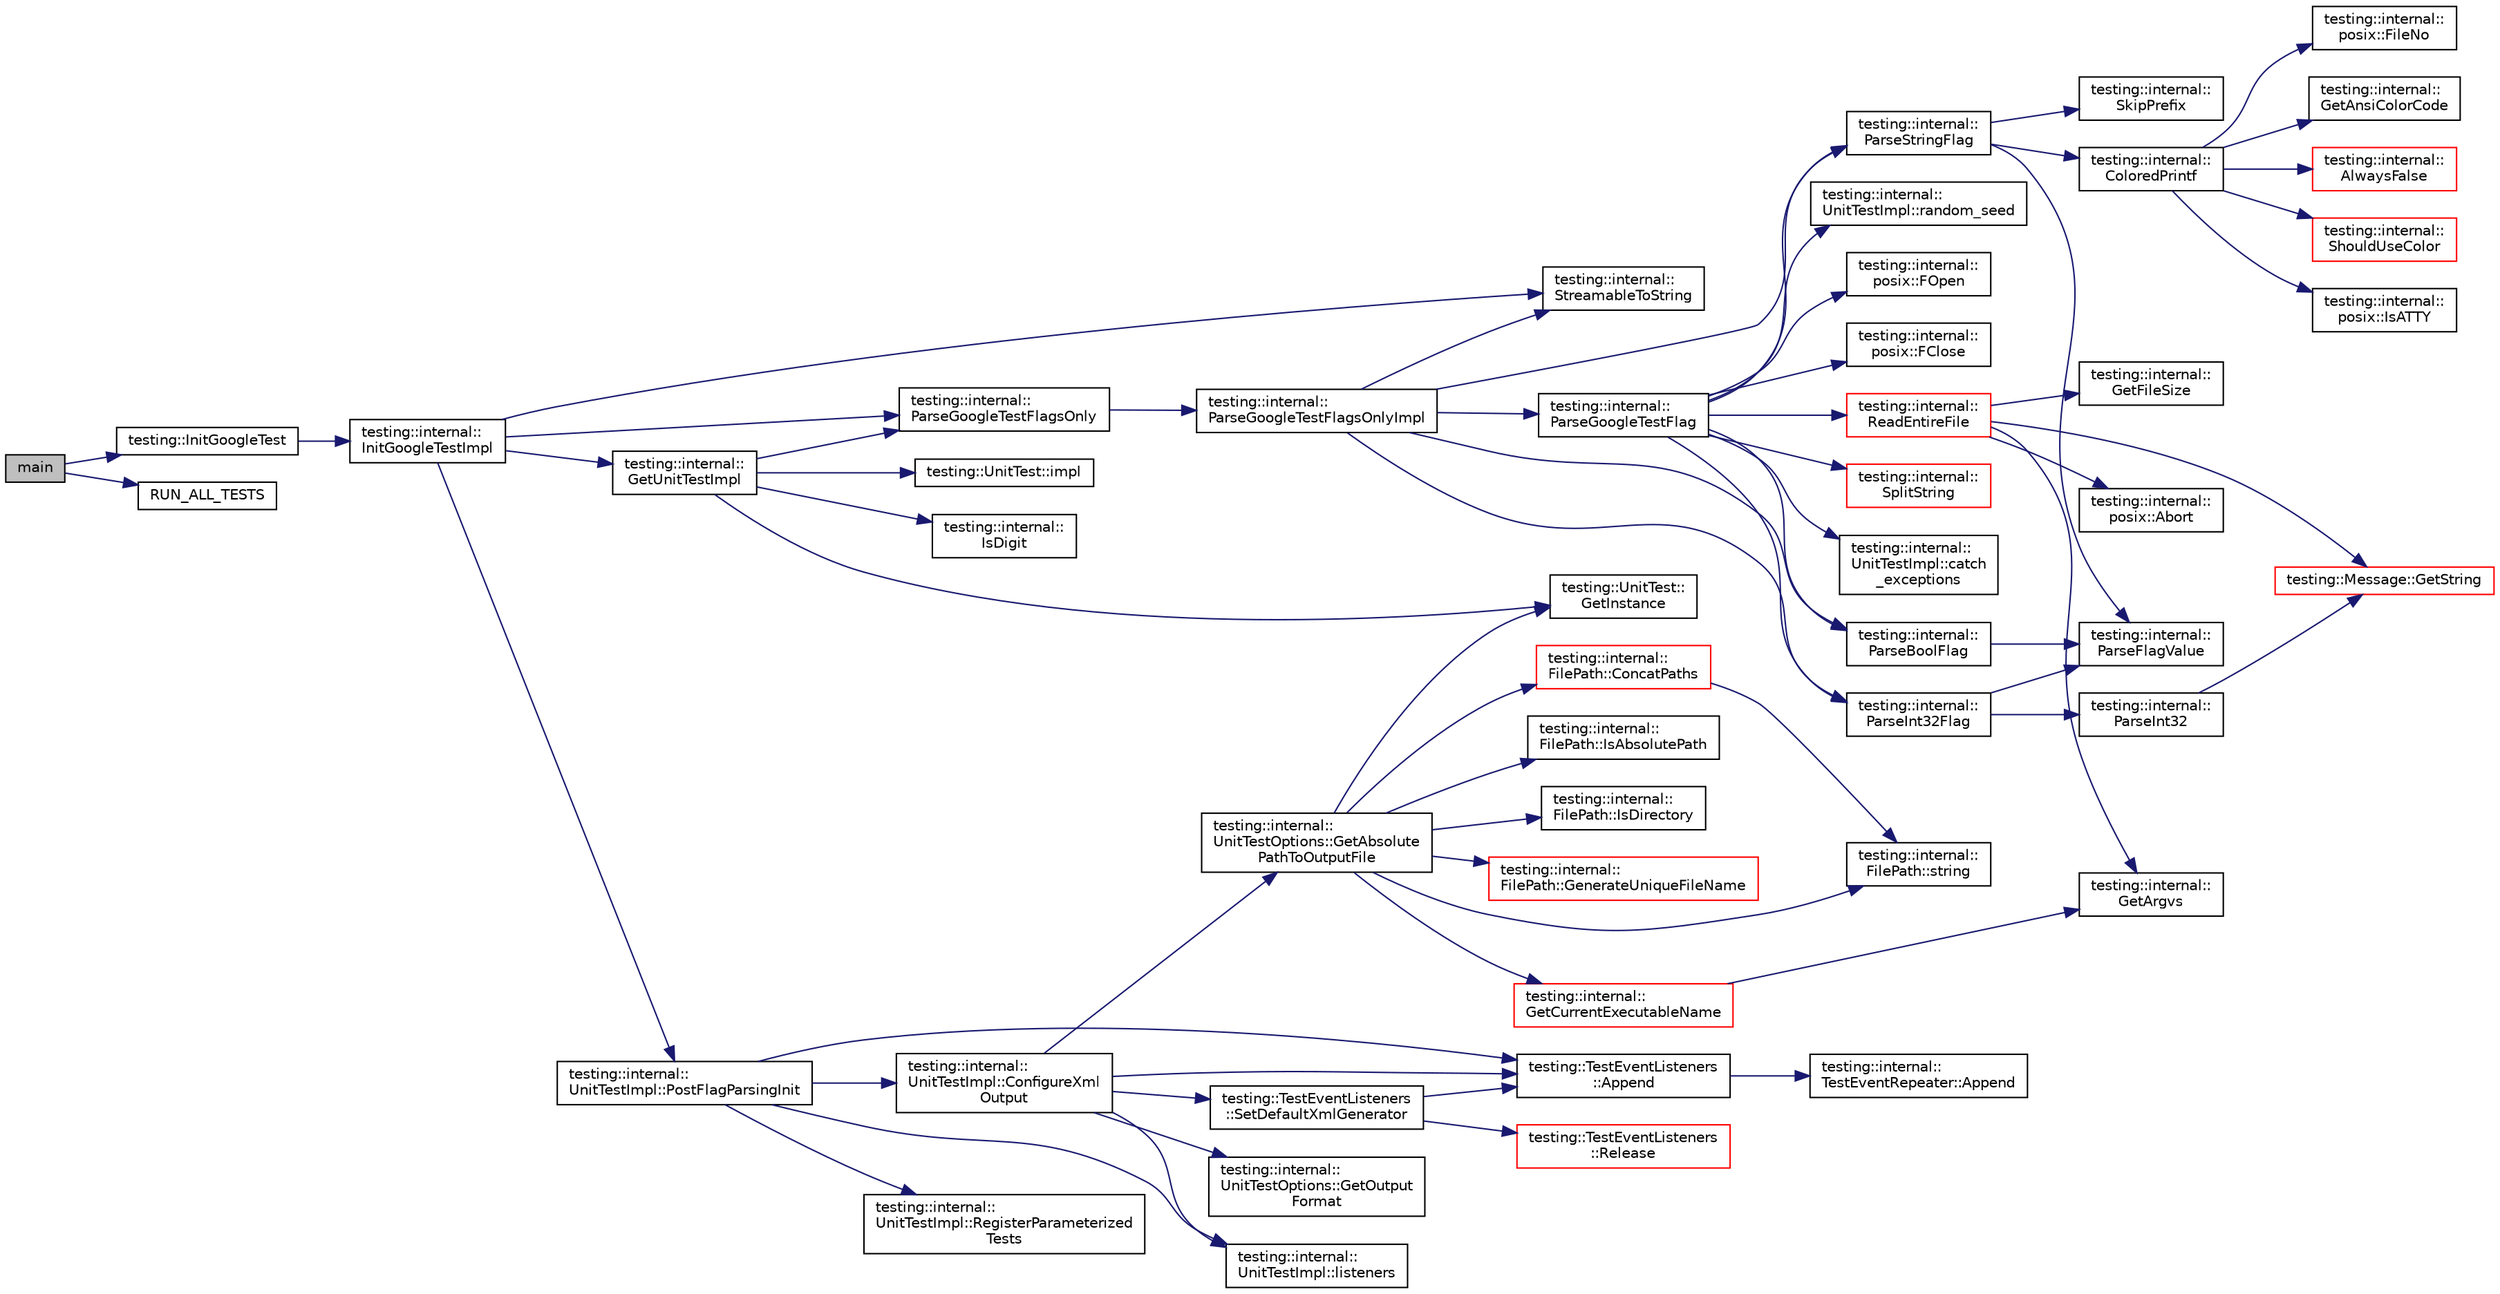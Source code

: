 digraph "main"
{
  edge [fontname="Helvetica",fontsize="10",labelfontname="Helvetica",labelfontsize="10"];
  node [fontname="Helvetica",fontsize="10",shape=record];
  rankdir="LR";
  Node0 [label="main",height=0.2,width=0.4,color="black", fillcolor="grey75", style="filled", fontcolor="black"];
  Node0 -> Node1 [color="midnightblue",fontsize="10",style="solid",fontname="Helvetica"];
  Node1 [label="testing::InitGoogleTest",height=0.2,width=0.4,color="black", fillcolor="white", style="filled",URL="$d0/d75/namespacetesting.html#afd726ae08c9bd16dc52f78c822d9946b"];
  Node1 -> Node2 [color="midnightblue",fontsize="10",style="solid",fontname="Helvetica"];
  Node2 [label="testing::internal::\lInitGoogleTestImpl",height=0.2,width=0.4,color="black", fillcolor="white", style="filled",URL="$d0/da7/namespacetesting_1_1internal.html#ac3c6fa93391768aa91c6238b31aaeeb5"];
  Node2 -> Node3 [color="midnightblue",fontsize="10",style="solid",fontname="Helvetica"];
  Node3 [label="testing::internal::\lStreamableToString",height=0.2,width=0.4,color="black", fillcolor="white", style="filled",URL="$d0/da7/namespacetesting_1_1internal.html#aad4beed95d0846e6ffc5da0978ef3bb9"];
  Node2 -> Node4 [color="midnightblue",fontsize="10",style="solid",fontname="Helvetica"];
  Node4 [label="testing::internal::\lParseGoogleTestFlagsOnly",height=0.2,width=0.4,color="black", fillcolor="white", style="filled",URL="$d0/da7/namespacetesting_1_1internal.html#a472880afbcc592a41e3d623e2dec8412"];
  Node4 -> Node5 [color="midnightblue",fontsize="10",style="solid",fontname="Helvetica"];
  Node5 [label="testing::internal::\lParseGoogleTestFlagsOnlyImpl",height=0.2,width=0.4,color="black", fillcolor="white", style="filled",URL="$d0/da7/namespacetesting_1_1internal.html#ae4c46ce8c3d016848fff52cc5133f2ac"];
  Node5 -> Node3 [color="midnightblue",fontsize="10",style="solid",fontname="Helvetica"];
  Node5 -> Node6 [color="midnightblue",fontsize="10",style="solid",fontname="Helvetica"];
  Node6 [label="testing::internal::\lParseBoolFlag",height=0.2,width=0.4,color="black", fillcolor="white", style="filled",URL="$d0/da7/namespacetesting_1_1internal.html#ada3b98e7cfe93f4ba2053c470d9e3e51"];
  Node6 -> Node7 [color="midnightblue",fontsize="10",style="solid",fontname="Helvetica"];
  Node7 [label="testing::internal::\lParseFlagValue",height=0.2,width=0.4,color="black", fillcolor="white", style="filled",URL="$d0/da7/namespacetesting_1_1internal.html#a8bfd56af5e4a89bfb76f7e1723e41b03"];
  Node5 -> Node8 [color="midnightblue",fontsize="10",style="solid",fontname="Helvetica"];
  Node8 [label="testing::internal::\lParseInt32Flag",height=0.2,width=0.4,color="black", fillcolor="white", style="filled",URL="$d0/da7/namespacetesting_1_1internal.html#ae3449e173767750b613114ceac6d916a"];
  Node8 -> Node7 [color="midnightblue",fontsize="10",style="solid",fontname="Helvetica"];
  Node8 -> Node9 [color="midnightblue",fontsize="10",style="solid",fontname="Helvetica"];
  Node9 [label="testing::internal::\lParseInt32",height=0.2,width=0.4,color="black", fillcolor="white", style="filled",URL="$d0/da7/namespacetesting_1_1internal.html#ac06fc81336a3d80755f4020d34321766"];
  Node9 -> Node10 [color="midnightblue",fontsize="10",style="solid",fontname="Helvetica"];
  Node10 [label="testing::Message::GetString",height=0.2,width=0.4,color="red", fillcolor="white", style="filled",URL="$d2/da9/classtesting_1_1_message.html#a2cdc4df62bdcc9df37651a1cf527704e"];
  Node5 -> Node13 [color="midnightblue",fontsize="10",style="solid",fontname="Helvetica"];
  Node13 [label="testing::internal::\lParseStringFlag",height=0.2,width=0.4,color="black", fillcolor="white", style="filled",URL="$d0/da7/namespacetesting_1_1internal.html#aa4ce312efaaf7a97aac2303173afe021"];
  Node13 -> Node7 [color="midnightblue",fontsize="10",style="solid",fontname="Helvetica"];
  Node13 -> Node14 [color="midnightblue",fontsize="10",style="solid",fontname="Helvetica"];
  Node14 [label="testing::internal::\lSkipPrefix",height=0.2,width=0.4,color="black", fillcolor="white", style="filled",URL="$d0/da7/namespacetesting_1_1internal.html#a244d9a3765727306b597b8992ab84036"];
  Node13 -> Node15 [color="midnightblue",fontsize="10",style="solid",fontname="Helvetica"];
  Node15 [label="testing::internal::\lColoredPrintf",height=0.2,width=0.4,color="black", fillcolor="white", style="filled",URL="$d0/da7/namespacetesting_1_1internal.html#adef3055706176001364e54eb73a87e31"];
  Node15 -> Node16 [color="midnightblue",fontsize="10",style="solid",fontname="Helvetica"];
  Node16 [label="testing::internal::\lAlwaysFalse",height=0.2,width=0.4,color="red", fillcolor="white", style="filled",URL="$d0/da7/namespacetesting_1_1internal.html#a4b24c851ab13569b1b15b3d259b60d2e"];
  Node15 -> Node19 [color="midnightblue",fontsize="10",style="solid",fontname="Helvetica"];
  Node19 [label="testing::internal::\lShouldUseColor",height=0.2,width=0.4,color="red", fillcolor="white", style="filled",URL="$d0/da7/namespacetesting_1_1internal.html#ac1db1b4603967a6c4404f31cbbac31a6"];
  Node15 -> Node24 [color="midnightblue",fontsize="10",style="solid",fontname="Helvetica"];
  Node24 [label="testing::internal::\lposix::IsATTY",height=0.2,width=0.4,color="black", fillcolor="white", style="filled",URL="$d0/d81/namespacetesting_1_1internal_1_1posix.html#a16ebe936b3a8ea462a94191635aedc27"];
  Node15 -> Node25 [color="midnightblue",fontsize="10",style="solid",fontname="Helvetica"];
  Node25 [label="testing::internal::\lposix::FileNo",height=0.2,width=0.4,color="black", fillcolor="white", style="filled",URL="$d0/d81/namespacetesting_1_1internal_1_1posix.html#a3117b067e1f942a2031e666953120ccc"];
  Node15 -> Node26 [color="midnightblue",fontsize="10",style="solid",fontname="Helvetica"];
  Node26 [label="testing::internal::\lGetAnsiColorCode",height=0.2,width=0.4,color="black", fillcolor="white", style="filled",URL="$d0/da7/namespacetesting_1_1internal.html#a0aefb9deb60e90f19c236559837303d8"];
  Node5 -> Node27 [color="midnightblue",fontsize="10",style="solid",fontname="Helvetica"];
  Node27 [label="testing::internal::\lParseGoogleTestFlag",height=0.2,width=0.4,color="black", fillcolor="white", style="filled",URL="$d0/da7/namespacetesting_1_1internal.html#afccff08aa2b1ede0dd32c1364a5dee42"];
  Node27 -> Node6 [color="midnightblue",fontsize="10",style="solid",fontname="Helvetica"];
  Node27 -> Node28 [color="midnightblue",fontsize="10",style="solid",fontname="Helvetica"];
  Node28 [label="testing::internal::\lUnitTestImpl::catch\l_exceptions",height=0.2,width=0.4,color="black", fillcolor="white", style="filled",URL="$d7/dda/classtesting_1_1internal_1_1_unit_test_impl.html#aa311b980783a9cfb547831f7b19e3f3a"];
  Node27 -> Node13 [color="midnightblue",fontsize="10",style="solid",fontname="Helvetica"];
  Node27 -> Node8 [color="midnightblue",fontsize="10",style="solid",fontname="Helvetica"];
  Node27 -> Node29 [color="midnightblue",fontsize="10",style="solid",fontname="Helvetica"];
  Node29 [label="testing::internal::\lUnitTestImpl::random_seed",height=0.2,width=0.4,color="black", fillcolor="white", style="filled",URL="$d7/dda/classtesting_1_1internal_1_1_unit_test_impl.html#a625b9fb6d17b008c44fc902255e6343c"];
  Node27 -> Node30 [color="midnightblue",fontsize="10",style="solid",fontname="Helvetica"];
  Node30 [label="testing::internal::\lposix::FOpen",height=0.2,width=0.4,color="black", fillcolor="white", style="filled",URL="$d0/d81/namespacetesting_1_1internal_1_1posix.html#a4042201dcc4932641d484e7ddf94de7d"];
  Node27 -> Node31 [color="midnightblue",fontsize="10",style="solid",fontname="Helvetica"];
  Node31 [label="testing::internal::\lReadEntireFile",height=0.2,width=0.4,color="red", fillcolor="white", style="filled",URL="$d0/da7/namespacetesting_1_1internal.html#a2cc0be60c54a8701423fe5297e1349ee"];
  Node31 -> Node32 [color="midnightblue",fontsize="10",style="solid",fontname="Helvetica"];
  Node32 [label="testing::internal::\lGetFileSize",height=0.2,width=0.4,color="black", fillcolor="white", style="filled",URL="$d0/da7/namespacetesting_1_1internal.html#a06ca3f65f5e85c9ce7299b9e4cd52408"];
  Node31 -> Node33 [color="midnightblue",fontsize="10",style="solid",fontname="Helvetica"];
  Node33 [label="testing::internal::\lGetArgvs",height=0.2,width=0.4,color="black", fillcolor="white", style="filled",URL="$d0/da7/namespacetesting_1_1internal.html#a344160f771a3b754fa4e54b6e9846b23"];
  Node31 -> Node23 [color="midnightblue",fontsize="10",style="solid",fontname="Helvetica"];
  Node23 [label="testing::internal::\lposix::Abort",height=0.2,width=0.4,color="black", fillcolor="white", style="filled",URL="$d0/d81/namespacetesting_1_1internal_1_1posix.html#a69b8278c59359dd6a6f941b4643db9fb"];
  Node31 -> Node10 [color="midnightblue",fontsize="10",style="solid",fontname="Helvetica"];
  Node27 -> Node35 [color="midnightblue",fontsize="10",style="solid",fontname="Helvetica"];
  Node35 [label="testing::internal::\lposix::FClose",height=0.2,width=0.4,color="black", fillcolor="white", style="filled",URL="$d0/d81/namespacetesting_1_1internal_1_1posix.html#af4beeaaa8d62916d5e3b644a1ddfbd6b"];
  Node27 -> Node36 [color="midnightblue",fontsize="10",style="solid",fontname="Helvetica"];
  Node36 [label="testing::internal::\lSplitString",height=0.2,width=0.4,color="red", fillcolor="white", style="filled",URL="$d0/da7/namespacetesting_1_1internal.html#a8eb8eddf760375a490e007b20777ec56"];
  Node2 -> Node37 [color="midnightblue",fontsize="10",style="solid",fontname="Helvetica"];
  Node37 [label="testing::internal::\lGetUnitTestImpl",height=0.2,width=0.4,color="black", fillcolor="white", style="filled",URL="$d0/da7/namespacetesting_1_1internal.html#a9bd0caf5d16512de38b39599c13ee634"];
  Node37 -> Node38 [color="midnightblue",fontsize="10",style="solid",fontname="Helvetica"];
  Node38 [label="testing::UnitTest::\lGetInstance",height=0.2,width=0.4,color="black", fillcolor="white", style="filled",URL="$d7/d47/classtesting_1_1_unit_test.html#a24192400b70b3b946746954e9574fb8e"];
  Node37 -> Node39 [color="midnightblue",fontsize="10",style="solid",fontname="Helvetica"];
  Node39 [label="testing::UnitTest::impl",height=0.2,width=0.4,color="black", fillcolor="white", style="filled",URL="$d7/d47/classtesting_1_1_unit_test.html#a4df5d11a58affb337d7fa62eaa07690e"];
  Node37 -> Node4 [color="midnightblue",fontsize="10",style="solid",fontname="Helvetica"];
  Node37 -> Node40 [color="midnightblue",fontsize="10",style="solid",fontname="Helvetica"];
  Node40 [label="testing::internal::\lIsDigit",height=0.2,width=0.4,color="black", fillcolor="white", style="filled",URL="$d0/da7/namespacetesting_1_1internal.html#a4bd96b7fa6486802d33ddc217af55a39"];
  Node2 -> Node41 [color="midnightblue",fontsize="10",style="solid",fontname="Helvetica"];
  Node41 [label="testing::internal::\lUnitTestImpl::PostFlagParsingInit",height=0.2,width=0.4,color="black", fillcolor="white", style="filled",URL="$d7/dda/classtesting_1_1internal_1_1_unit_test_impl.html#a772894193104b1b2516f16e6ff813168"];
  Node41 -> Node42 [color="midnightblue",fontsize="10",style="solid",fontname="Helvetica"];
  Node42 [label="testing::internal::\lUnitTestImpl::listeners",height=0.2,width=0.4,color="black", fillcolor="white", style="filled",URL="$d7/dda/classtesting_1_1internal_1_1_unit_test_impl.html#a67211f8475936f88d0e4d30f841c0da4"];
  Node41 -> Node43 [color="midnightblue",fontsize="10",style="solid",fontname="Helvetica"];
  Node43 [label="testing::TestEventListeners\l::Append",height=0.2,width=0.4,color="black", fillcolor="white", style="filled",URL="$df/dab/classtesting_1_1_test_event_listeners.html#a1207dce74d64c1c39ffa6105560536a0"];
  Node43 -> Node44 [color="midnightblue",fontsize="10",style="solid",fontname="Helvetica"];
  Node44 [label="testing::internal::\lTestEventRepeater::Append",height=0.2,width=0.4,color="black", fillcolor="white", style="filled",URL="$d2/d7d/classtesting_1_1internal_1_1_test_event_repeater.html#ad154ce021881721a5c46994316b14cb1"];
  Node41 -> Node45 [color="midnightblue",fontsize="10",style="solid",fontname="Helvetica"];
  Node45 [label="testing::internal::\lUnitTestImpl::RegisterParameterized\lTests",height=0.2,width=0.4,color="black", fillcolor="white", style="filled",URL="$d7/dda/classtesting_1_1internal_1_1_unit_test_impl.html#af84d2515f1a272a8783f00a3e8c0aff8"];
  Node41 -> Node46 [color="midnightblue",fontsize="10",style="solid",fontname="Helvetica"];
  Node46 [label="testing::internal::\lUnitTestImpl::ConfigureXml\lOutput",height=0.2,width=0.4,color="black", fillcolor="white", style="filled",URL="$d7/dda/classtesting_1_1internal_1_1_unit_test_impl.html#a21cd7b2928de03a55b5252f29dd5ae6d"];
  Node46 -> Node47 [color="midnightblue",fontsize="10",style="solid",fontname="Helvetica"];
  Node47 [label="testing::internal::\lUnitTestOptions::GetOutput\lFormat",height=0.2,width=0.4,color="black", fillcolor="white", style="filled",URL="$d9/df0/classtesting_1_1internal_1_1_unit_test_options.html#ae7413a21296d885c6924650b51ac4f6d"];
  Node46 -> Node42 [color="midnightblue",fontsize="10",style="solid",fontname="Helvetica"];
  Node46 -> Node48 [color="midnightblue",fontsize="10",style="solid",fontname="Helvetica"];
  Node48 [label="testing::TestEventListeners\l::SetDefaultXmlGenerator",height=0.2,width=0.4,color="black", fillcolor="white", style="filled",URL="$df/dab/classtesting_1_1_test_event_listeners.html#a36dbac47563ef8bb78cb467d11f5b4d9"];
  Node48 -> Node49 [color="midnightblue",fontsize="10",style="solid",fontname="Helvetica"];
  Node49 [label="testing::TestEventListeners\l::Release",height=0.2,width=0.4,color="red", fillcolor="white", style="filled",URL="$df/dab/classtesting_1_1_test_event_listeners.html#a038c9fa1975f84d6f3d25b52bc7bccdd"];
  Node48 -> Node43 [color="midnightblue",fontsize="10",style="solid",fontname="Helvetica"];
  Node46 -> Node51 [color="midnightblue",fontsize="10",style="solid",fontname="Helvetica"];
  Node51 [label="testing::internal::\lUnitTestOptions::GetAbsolute\lPathToOutputFile",height=0.2,width=0.4,color="black", fillcolor="white", style="filled",URL="$d9/df0/classtesting_1_1internal_1_1_unit_test_options.html#a993fb30ad66104158c8c0ac508daca3f"];
  Node51 -> Node52 [color="midnightblue",fontsize="10",style="solid",fontname="Helvetica"];
  Node52 [label="testing::internal::\lFilePath::ConcatPaths",height=0.2,width=0.4,color="red", fillcolor="white", style="filled",URL="$de/d14/classtesting_1_1internal_1_1_file_path.html#ac9d57987f60ac43f0c57b89e333e531e"];
  Node52 -> Node57 [color="midnightblue",fontsize="10",style="solid",fontname="Helvetica"];
  Node57 [label="testing::internal::\lFilePath::string",height=0.2,width=0.4,color="black", fillcolor="white", style="filled",URL="$de/d14/classtesting_1_1internal_1_1_file_path.html#ab1d58734f2e179264eb6353fea57361d"];
  Node51 -> Node38 [color="midnightblue",fontsize="10",style="solid",fontname="Helvetica"];
  Node51 -> Node57 [color="midnightblue",fontsize="10",style="solid",fontname="Helvetica"];
  Node51 -> Node58 [color="midnightblue",fontsize="10",style="solid",fontname="Helvetica"];
  Node58 [label="testing::internal::\lFilePath::IsAbsolutePath",height=0.2,width=0.4,color="black", fillcolor="white", style="filled",URL="$de/d14/classtesting_1_1internal_1_1_file_path.html#ae17e5581e7996021e598851fe947df9c"];
  Node51 -> Node55 [color="midnightblue",fontsize="10",style="solid",fontname="Helvetica"];
  Node55 [label="testing::internal::\lFilePath::IsDirectory",height=0.2,width=0.4,color="black", fillcolor="white", style="filled",URL="$de/d14/classtesting_1_1internal_1_1_file_path.html#a73fc042ad65e85bbecb956eb4603a6f2"];
  Node51 -> Node59 [color="midnightblue",fontsize="10",style="solid",fontname="Helvetica"];
  Node59 [label="testing::internal::\lFilePath::GenerateUniqueFileName",height=0.2,width=0.4,color="red", fillcolor="white", style="filled",URL="$de/d14/classtesting_1_1internal_1_1_file_path.html#a2280a77adb394cf80bb5f73fc292e8c8"];
  Node51 -> Node64 [color="midnightblue",fontsize="10",style="solid",fontname="Helvetica"];
  Node64 [label="testing::internal::\lGetCurrentExecutableName",height=0.2,width=0.4,color="red", fillcolor="white", style="filled",URL="$d0/da7/namespacetesting_1_1internal.html#a7a2bbf069f75bc99873976ad6fc356ad"];
  Node64 -> Node33 [color="midnightblue",fontsize="10",style="solid",fontname="Helvetica"];
  Node46 -> Node43 [color="midnightblue",fontsize="10",style="solid",fontname="Helvetica"];
  Node0 -> Node68 [color="midnightblue",fontsize="10",style="solid",fontname="Helvetica"];
  Node68 [label="RUN_ALL_TESTS",height=0.2,width=0.4,color="black", fillcolor="white", style="filled",URL="$d8/d73/gtest_8h.html#a853a3792807489591d3d4a2f2ff9359f"];
}
